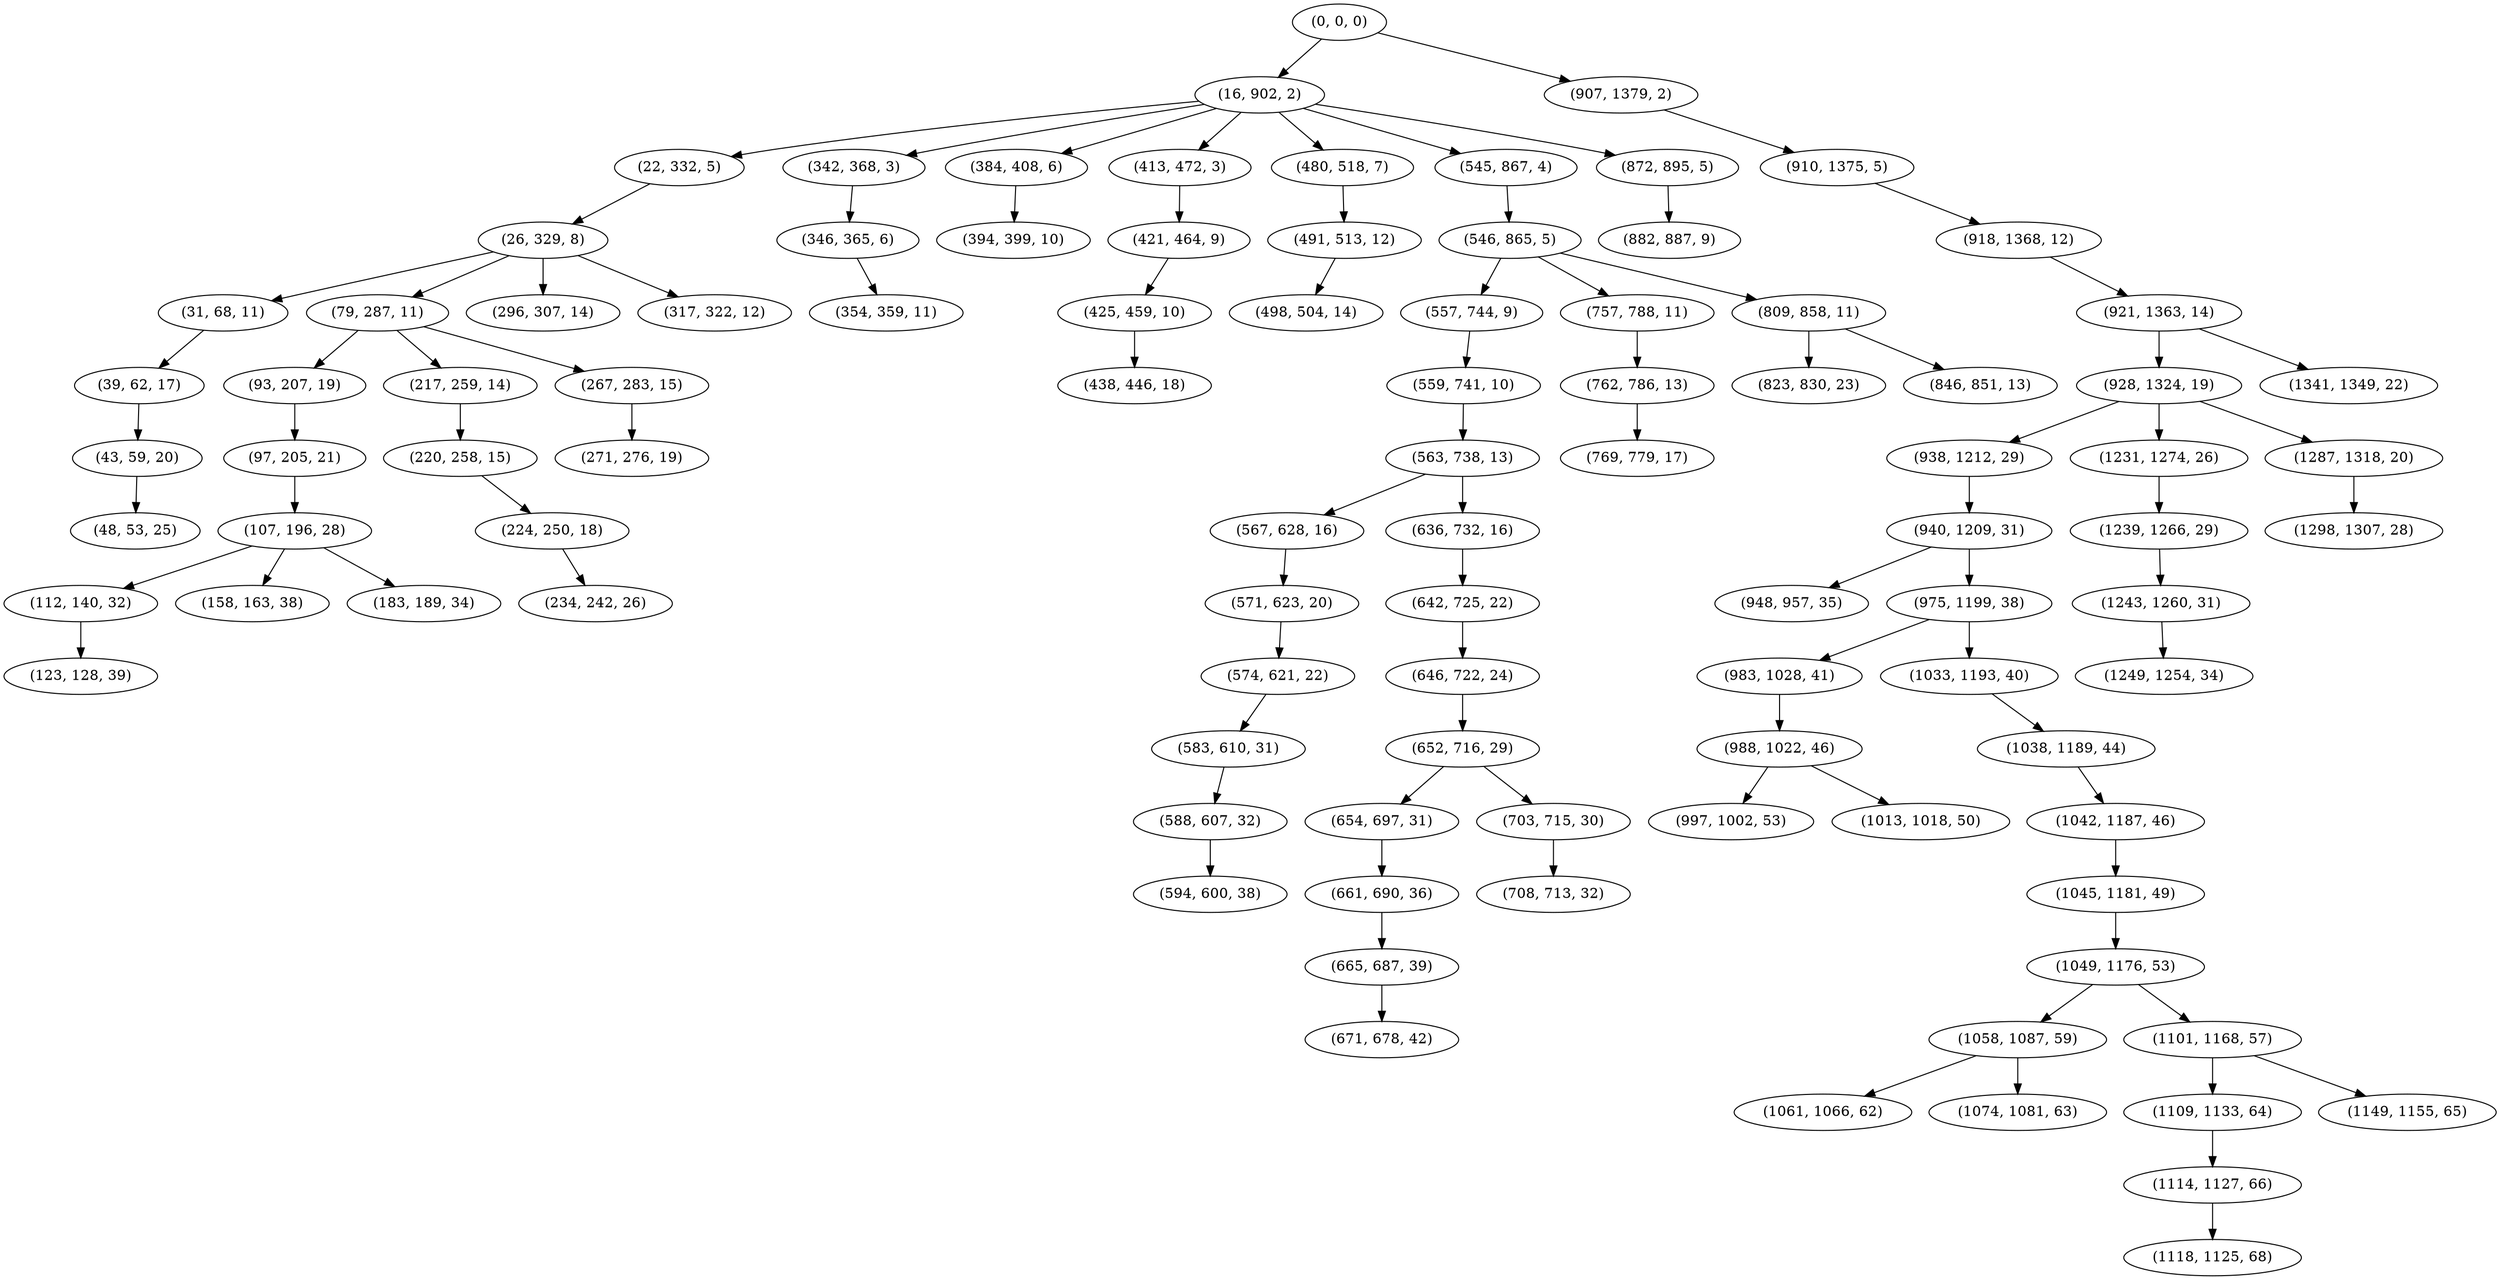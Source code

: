 digraph tree {
    "(0, 0, 0)";
    "(16, 902, 2)";
    "(22, 332, 5)";
    "(26, 329, 8)";
    "(31, 68, 11)";
    "(39, 62, 17)";
    "(43, 59, 20)";
    "(48, 53, 25)";
    "(79, 287, 11)";
    "(93, 207, 19)";
    "(97, 205, 21)";
    "(107, 196, 28)";
    "(112, 140, 32)";
    "(123, 128, 39)";
    "(158, 163, 38)";
    "(183, 189, 34)";
    "(217, 259, 14)";
    "(220, 258, 15)";
    "(224, 250, 18)";
    "(234, 242, 26)";
    "(267, 283, 15)";
    "(271, 276, 19)";
    "(296, 307, 14)";
    "(317, 322, 12)";
    "(342, 368, 3)";
    "(346, 365, 6)";
    "(354, 359, 11)";
    "(384, 408, 6)";
    "(394, 399, 10)";
    "(413, 472, 3)";
    "(421, 464, 9)";
    "(425, 459, 10)";
    "(438, 446, 18)";
    "(480, 518, 7)";
    "(491, 513, 12)";
    "(498, 504, 14)";
    "(545, 867, 4)";
    "(546, 865, 5)";
    "(557, 744, 9)";
    "(559, 741, 10)";
    "(563, 738, 13)";
    "(567, 628, 16)";
    "(571, 623, 20)";
    "(574, 621, 22)";
    "(583, 610, 31)";
    "(588, 607, 32)";
    "(594, 600, 38)";
    "(636, 732, 16)";
    "(642, 725, 22)";
    "(646, 722, 24)";
    "(652, 716, 29)";
    "(654, 697, 31)";
    "(661, 690, 36)";
    "(665, 687, 39)";
    "(671, 678, 42)";
    "(703, 715, 30)";
    "(708, 713, 32)";
    "(757, 788, 11)";
    "(762, 786, 13)";
    "(769, 779, 17)";
    "(809, 858, 11)";
    "(823, 830, 23)";
    "(846, 851, 13)";
    "(872, 895, 5)";
    "(882, 887, 9)";
    "(907, 1379, 2)";
    "(910, 1375, 5)";
    "(918, 1368, 12)";
    "(921, 1363, 14)";
    "(928, 1324, 19)";
    "(938, 1212, 29)";
    "(940, 1209, 31)";
    "(948, 957, 35)";
    "(975, 1199, 38)";
    "(983, 1028, 41)";
    "(988, 1022, 46)";
    "(997, 1002, 53)";
    "(1013, 1018, 50)";
    "(1033, 1193, 40)";
    "(1038, 1189, 44)";
    "(1042, 1187, 46)";
    "(1045, 1181, 49)";
    "(1049, 1176, 53)";
    "(1058, 1087, 59)";
    "(1061, 1066, 62)";
    "(1074, 1081, 63)";
    "(1101, 1168, 57)";
    "(1109, 1133, 64)";
    "(1114, 1127, 66)";
    "(1118, 1125, 68)";
    "(1149, 1155, 65)";
    "(1231, 1274, 26)";
    "(1239, 1266, 29)";
    "(1243, 1260, 31)";
    "(1249, 1254, 34)";
    "(1287, 1318, 20)";
    "(1298, 1307, 28)";
    "(1341, 1349, 22)";
    "(0, 0, 0)" -> "(16, 902, 2)";
    "(0, 0, 0)" -> "(907, 1379, 2)";
    "(16, 902, 2)" -> "(22, 332, 5)";
    "(16, 902, 2)" -> "(342, 368, 3)";
    "(16, 902, 2)" -> "(384, 408, 6)";
    "(16, 902, 2)" -> "(413, 472, 3)";
    "(16, 902, 2)" -> "(480, 518, 7)";
    "(16, 902, 2)" -> "(545, 867, 4)";
    "(16, 902, 2)" -> "(872, 895, 5)";
    "(22, 332, 5)" -> "(26, 329, 8)";
    "(26, 329, 8)" -> "(31, 68, 11)";
    "(26, 329, 8)" -> "(79, 287, 11)";
    "(26, 329, 8)" -> "(296, 307, 14)";
    "(26, 329, 8)" -> "(317, 322, 12)";
    "(31, 68, 11)" -> "(39, 62, 17)";
    "(39, 62, 17)" -> "(43, 59, 20)";
    "(43, 59, 20)" -> "(48, 53, 25)";
    "(79, 287, 11)" -> "(93, 207, 19)";
    "(79, 287, 11)" -> "(217, 259, 14)";
    "(79, 287, 11)" -> "(267, 283, 15)";
    "(93, 207, 19)" -> "(97, 205, 21)";
    "(97, 205, 21)" -> "(107, 196, 28)";
    "(107, 196, 28)" -> "(112, 140, 32)";
    "(107, 196, 28)" -> "(158, 163, 38)";
    "(107, 196, 28)" -> "(183, 189, 34)";
    "(112, 140, 32)" -> "(123, 128, 39)";
    "(217, 259, 14)" -> "(220, 258, 15)";
    "(220, 258, 15)" -> "(224, 250, 18)";
    "(224, 250, 18)" -> "(234, 242, 26)";
    "(267, 283, 15)" -> "(271, 276, 19)";
    "(342, 368, 3)" -> "(346, 365, 6)";
    "(346, 365, 6)" -> "(354, 359, 11)";
    "(384, 408, 6)" -> "(394, 399, 10)";
    "(413, 472, 3)" -> "(421, 464, 9)";
    "(421, 464, 9)" -> "(425, 459, 10)";
    "(425, 459, 10)" -> "(438, 446, 18)";
    "(480, 518, 7)" -> "(491, 513, 12)";
    "(491, 513, 12)" -> "(498, 504, 14)";
    "(545, 867, 4)" -> "(546, 865, 5)";
    "(546, 865, 5)" -> "(557, 744, 9)";
    "(546, 865, 5)" -> "(757, 788, 11)";
    "(546, 865, 5)" -> "(809, 858, 11)";
    "(557, 744, 9)" -> "(559, 741, 10)";
    "(559, 741, 10)" -> "(563, 738, 13)";
    "(563, 738, 13)" -> "(567, 628, 16)";
    "(563, 738, 13)" -> "(636, 732, 16)";
    "(567, 628, 16)" -> "(571, 623, 20)";
    "(571, 623, 20)" -> "(574, 621, 22)";
    "(574, 621, 22)" -> "(583, 610, 31)";
    "(583, 610, 31)" -> "(588, 607, 32)";
    "(588, 607, 32)" -> "(594, 600, 38)";
    "(636, 732, 16)" -> "(642, 725, 22)";
    "(642, 725, 22)" -> "(646, 722, 24)";
    "(646, 722, 24)" -> "(652, 716, 29)";
    "(652, 716, 29)" -> "(654, 697, 31)";
    "(652, 716, 29)" -> "(703, 715, 30)";
    "(654, 697, 31)" -> "(661, 690, 36)";
    "(661, 690, 36)" -> "(665, 687, 39)";
    "(665, 687, 39)" -> "(671, 678, 42)";
    "(703, 715, 30)" -> "(708, 713, 32)";
    "(757, 788, 11)" -> "(762, 786, 13)";
    "(762, 786, 13)" -> "(769, 779, 17)";
    "(809, 858, 11)" -> "(823, 830, 23)";
    "(809, 858, 11)" -> "(846, 851, 13)";
    "(872, 895, 5)" -> "(882, 887, 9)";
    "(907, 1379, 2)" -> "(910, 1375, 5)";
    "(910, 1375, 5)" -> "(918, 1368, 12)";
    "(918, 1368, 12)" -> "(921, 1363, 14)";
    "(921, 1363, 14)" -> "(928, 1324, 19)";
    "(921, 1363, 14)" -> "(1341, 1349, 22)";
    "(928, 1324, 19)" -> "(938, 1212, 29)";
    "(928, 1324, 19)" -> "(1231, 1274, 26)";
    "(928, 1324, 19)" -> "(1287, 1318, 20)";
    "(938, 1212, 29)" -> "(940, 1209, 31)";
    "(940, 1209, 31)" -> "(948, 957, 35)";
    "(940, 1209, 31)" -> "(975, 1199, 38)";
    "(975, 1199, 38)" -> "(983, 1028, 41)";
    "(975, 1199, 38)" -> "(1033, 1193, 40)";
    "(983, 1028, 41)" -> "(988, 1022, 46)";
    "(988, 1022, 46)" -> "(997, 1002, 53)";
    "(988, 1022, 46)" -> "(1013, 1018, 50)";
    "(1033, 1193, 40)" -> "(1038, 1189, 44)";
    "(1038, 1189, 44)" -> "(1042, 1187, 46)";
    "(1042, 1187, 46)" -> "(1045, 1181, 49)";
    "(1045, 1181, 49)" -> "(1049, 1176, 53)";
    "(1049, 1176, 53)" -> "(1058, 1087, 59)";
    "(1049, 1176, 53)" -> "(1101, 1168, 57)";
    "(1058, 1087, 59)" -> "(1061, 1066, 62)";
    "(1058, 1087, 59)" -> "(1074, 1081, 63)";
    "(1101, 1168, 57)" -> "(1109, 1133, 64)";
    "(1101, 1168, 57)" -> "(1149, 1155, 65)";
    "(1109, 1133, 64)" -> "(1114, 1127, 66)";
    "(1114, 1127, 66)" -> "(1118, 1125, 68)";
    "(1231, 1274, 26)" -> "(1239, 1266, 29)";
    "(1239, 1266, 29)" -> "(1243, 1260, 31)";
    "(1243, 1260, 31)" -> "(1249, 1254, 34)";
    "(1287, 1318, 20)" -> "(1298, 1307, 28)";
}
